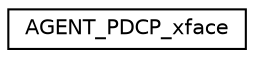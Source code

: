 digraph "Graphical Class Hierarchy"
{
 // LATEX_PDF_SIZE
  edge [fontname="Helvetica",fontsize="10",labelfontname="Helvetica",labelfontsize="10"];
  node [fontname="Helvetica",fontsize="10",shape=record];
  rankdir="LR";
  Node0 [label="AGENT_PDCP_xface",height=0.2,width=0.4,color="black", fillcolor="white", style="filled",URL="$structAGENT__PDCP__xface.html",tooltip=" "];
}
